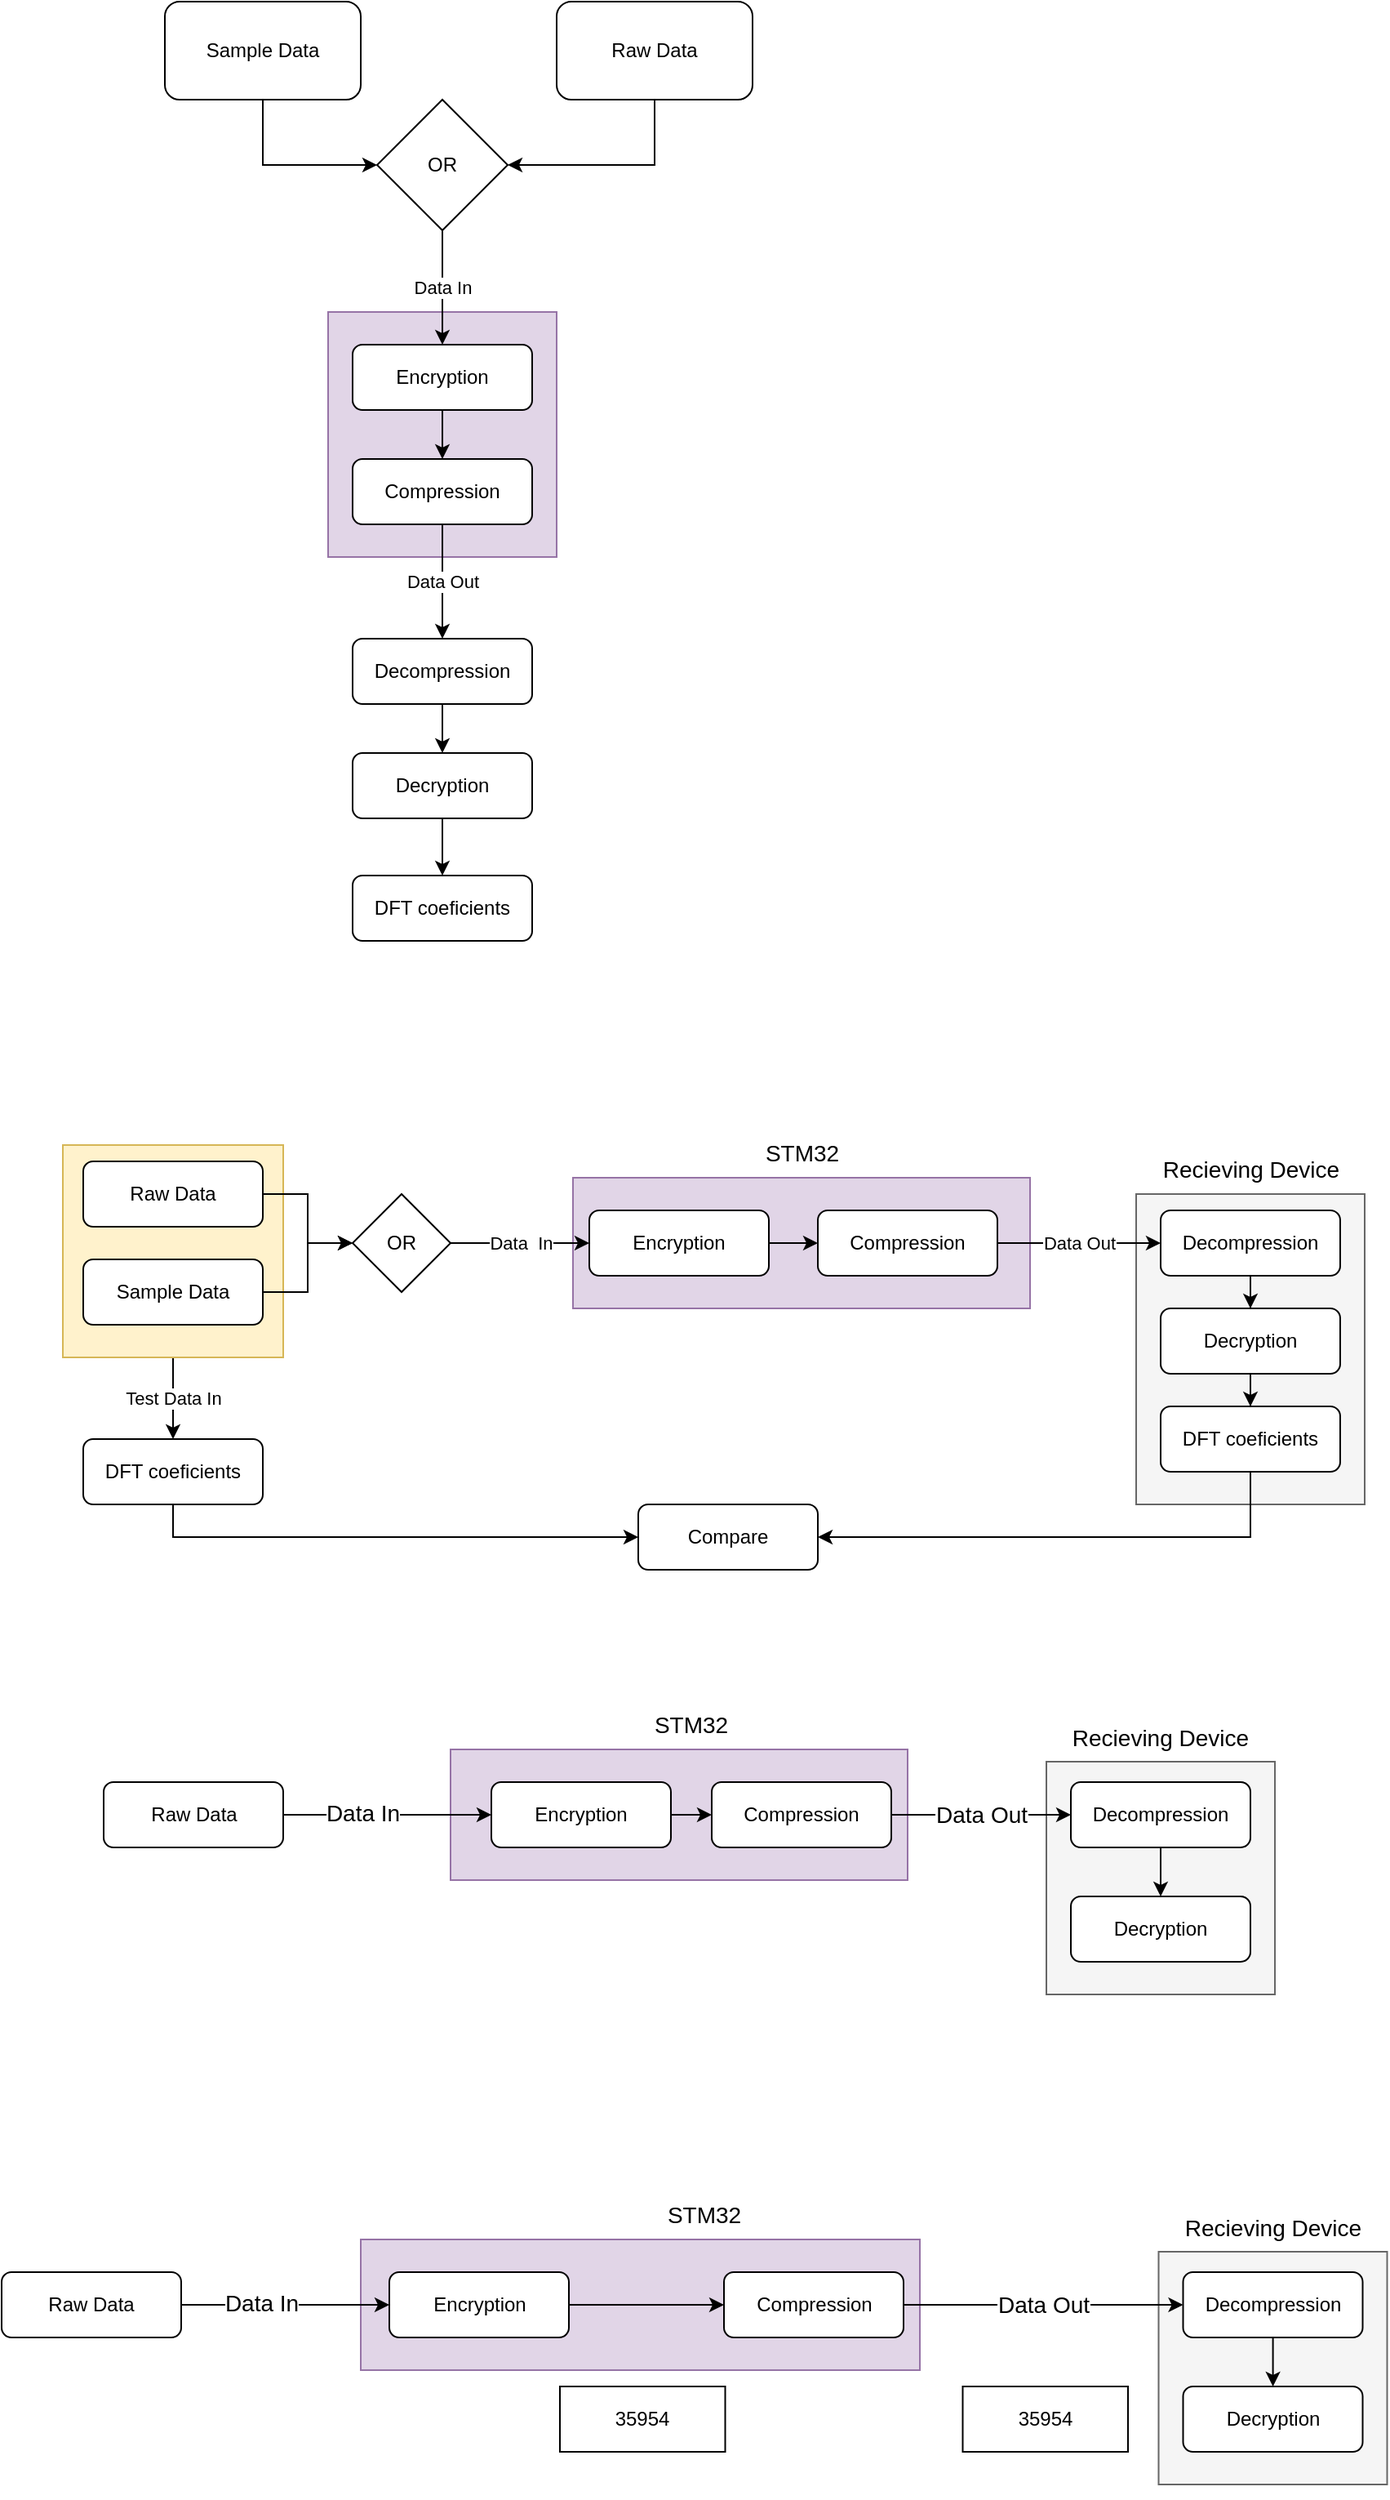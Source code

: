 <mxfile version="20.3.0" type="device"><diagram id="C5RBs43oDa-KdzZeNtuy" name="Page-1"><mxGraphModel dx="1865" dy="737" grid="1" gridSize="10" guides="1" tooltips="1" connect="1" arrows="1" fold="1" page="1" pageScale="1" pageWidth="827" pageHeight="1169" math="0" shadow="0"><root><mxCell id="WIyWlLk6GJQsqaUBKTNV-0"/><mxCell id="WIyWlLk6GJQsqaUBKTNV-1" parent="WIyWlLk6GJQsqaUBKTNV-0"/><mxCell id="NrsOA1CDiLKPng2PIToT-35" value="" style="rounded=0;whiteSpace=wrap;html=1;fillColor=#f5f5f5;strokeColor=#666666;fontColor=#333333;" parent="WIyWlLk6GJQsqaUBKTNV-1" vertex="1"><mxGeometry x="665" y="760" width="140" height="190" as="geometry"/></mxCell><mxCell id="NrsOA1CDiLKPng2PIToT-33" value="Test Data In" style="edgeStyle=orthogonalEdgeStyle;rounded=0;orthogonalLoop=1;jettySize=auto;html=1;" parent="WIyWlLk6GJQsqaUBKTNV-1" source="NrsOA1CDiLKPng2PIToT-32" target="NrsOA1CDiLKPng2PIToT-25" edge="1"><mxGeometry relative="1" as="geometry"/></mxCell><mxCell id="NrsOA1CDiLKPng2PIToT-32" value="" style="rounded=0;whiteSpace=wrap;html=1;fillColor=#fff2cc;strokeColor=#d6b656;" parent="WIyWlLk6GJQsqaUBKTNV-1" vertex="1"><mxGeometry x="7.5" y="730" width="135" height="130" as="geometry"/></mxCell><mxCell id="NrsOA1CDiLKPng2PIToT-22" value="" style="rounded=0;whiteSpace=wrap;html=1;fillColor=#e1d5e7;strokeColor=#9673a6;" parent="WIyWlLk6GJQsqaUBKTNV-1" vertex="1"><mxGeometry x="320" y="750" width="280" height="80" as="geometry"/></mxCell><mxCell id="uufWB_si7zKla6Z0AJVt-31" value="" style="rounded=0;whiteSpace=wrap;html=1;fillColor=#e1d5e7;strokeColor=#9673a6;" parent="WIyWlLk6GJQsqaUBKTNV-1" vertex="1"><mxGeometry x="170" y="220" width="140" height="150" as="geometry"/></mxCell><mxCell id="uufWB_si7zKla6Z0AJVt-25" value="" style="edgeStyle=orthogonalEdgeStyle;rounded=0;orthogonalLoop=1;jettySize=auto;html=1;" parent="WIyWlLk6GJQsqaUBKTNV-1" source="uufWB_si7zKla6Z0AJVt-0" target="uufWB_si7zKla6Z0AJVt-24" edge="1"><mxGeometry relative="1" as="geometry"/></mxCell><mxCell id="uufWB_si7zKla6Z0AJVt-0" value="Encryption" style="rounded=1;whiteSpace=wrap;html=1;" parent="WIyWlLk6GJQsqaUBKTNV-1" vertex="1"><mxGeometry x="185" y="240" width="110" height="40" as="geometry"/></mxCell><mxCell id="uufWB_si7zKla6Z0AJVt-17" style="edgeStyle=orthogonalEdgeStyle;rounded=0;orthogonalLoop=1;jettySize=auto;html=1;entryX=0;entryY=0.5;entryDx=0;entryDy=0;" parent="WIyWlLk6GJQsqaUBKTNV-1" source="uufWB_si7zKla6Z0AJVt-5" target="uufWB_si7zKla6Z0AJVt-16" edge="1"><mxGeometry relative="1" as="geometry"><Array as="points"><mxPoint x="130" y="130"/></Array></mxGeometry></mxCell><mxCell id="uufWB_si7zKla6Z0AJVt-5" value="Sample Data" style="rounded=1;whiteSpace=wrap;html=1;" parent="WIyWlLk6GJQsqaUBKTNV-1" vertex="1"><mxGeometry x="70" y="30" width="120" height="60" as="geometry"/></mxCell><mxCell id="uufWB_si7zKla6Z0AJVt-18" style="edgeStyle=orthogonalEdgeStyle;rounded=0;orthogonalLoop=1;jettySize=auto;html=1;entryX=1;entryY=0.5;entryDx=0;entryDy=0;" parent="WIyWlLk6GJQsqaUBKTNV-1" source="uufWB_si7zKla6Z0AJVt-15" target="uufWB_si7zKla6Z0AJVt-16" edge="1"><mxGeometry relative="1" as="geometry"><Array as="points"><mxPoint x="370" y="130"/></Array></mxGeometry></mxCell><mxCell id="uufWB_si7zKla6Z0AJVt-15" value="Raw Data" style="rounded=1;whiteSpace=wrap;html=1;" parent="WIyWlLk6GJQsqaUBKTNV-1" vertex="1"><mxGeometry x="310" y="30" width="120" height="60" as="geometry"/></mxCell><mxCell id="uufWB_si7zKla6Z0AJVt-19" value="Data In" style="edgeStyle=orthogonalEdgeStyle;rounded=0;orthogonalLoop=1;jettySize=auto;html=1;" parent="WIyWlLk6GJQsqaUBKTNV-1" source="uufWB_si7zKla6Z0AJVt-16" target="uufWB_si7zKla6Z0AJVt-0" edge="1"><mxGeometry relative="1" as="geometry"><Array as="points"><mxPoint x="240" y="180"/><mxPoint x="240" y="180"/></Array></mxGeometry></mxCell><mxCell id="uufWB_si7zKla6Z0AJVt-16" value="OR" style="rhombus;whiteSpace=wrap;html=1;fillColor=none;" parent="WIyWlLk6GJQsqaUBKTNV-1" vertex="1"><mxGeometry x="200" y="90" width="80" height="80" as="geometry"/></mxCell><mxCell id="uufWB_si7zKla6Z0AJVt-28" value="Data Out" style="edgeStyle=orthogonalEdgeStyle;rounded=0;orthogonalLoop=1;jettySize=auto;html=1;" parent="WIyWlLk6GJQsqaUBKTNV-1" source="uufWB_si7zKla6Z0AJVt-24" target="uufWB_si7zKla6Z0AJVt-27" edge="1"><mxGeometry relative="1" as="geometry"/></mxCell><mxCell id="uufWB_si7zKla6Z0AJVt-24" value="Compression" style="rounded=1;whiteSpace=wrap;html=1;" parent="WIyWlLk6GJQsqaUBKTNV-1" vertex="1"><mxGeometry x="185" y="310" width="110" height="40" as="geometry"/></mxCell><mxCell id="uufWB_si7zKla6Z0AJVt-34" value="" style="edgeStyle=orthogonalEdgeStyle;rounded=0;orthogonalLoop=1;jettySize=auto;html=1;" parent="WIyWlLk6GJQsqaUBKTNV-1" source="uufWB_si7zKla6Z0AJVt-27" target="uufWB_si7zKla6Z0AJVt-32" edge="1"><mxGeometry relative="1" as="geometry"/></mxCell><mxCell id="uufWB_si7zKla6Z0AJVt-27" value="Decompression" style="rounded=1;whiteSpace=wrap;html=1;" parent="WIyWlLk6GJQsqaUBKTNV-1" vertex="1"><mxGeometry x="185" y="420" width="110" height="40" as="geometry"/></mxCell><mxCell id="uufWB_si7zKla6Z0AJVt-36" value="" style="edgeStyle=orthogonalEdgeStyle;rounded=0;orthogonalLoop=1;jettySize=auto;html=1;" parent="WIyWlLk6GJQsqaUBKTNV-1" source="uufWB_si7zKla6Z0AJVt-32" target="uufWB_si7zKla6Z0AJVt-35" edge="1"><mxGeometry relative="1" as="geometry"/></mxCell><mxCell id="uufWB_si7zKla6Z0AJVt-32" value="Decryption" style="rounded=1;whiteSpace=wrap;html=1;" parent="WIyWlLk6GJQsqaUBKTNV-1" vertex="1"><mxGeometry x="185" y="490" width="110" height="40" as="geometry"/></mxCell><mxCell id="uufWB_si7zKla6Z0AJVt-35" value="DFT coeficients" style="rounded=1;whiteSpace=wrap;html=1;" parent="WIyWlLk6GJQsqaUBKTNV-1" vertex="1"><mxGeometry x="185" y="565" width="110" height="40" as="geometry"/></mxCell><mxCell id="NrsOA1CDiLKPng2PIToT-13" value="Data&amp;nbsp; In" style="edgeStyle=orthogonalEdgeStyle;rounded=0;orthogonalLoop=1;jettySize=auto;html=1;" parent="WIyWlLk6GJQsqaUBKTNV-1" source="NrsOA1CDiLKPng2PIToT-2" target="NrsOA1CDiLKPng2PIToT-3" edge="1"><mxGeometry relative="1" as="geometry"/></mxCell><mxCell id="NrsOA1CDiLKPng2PIToT-2" value="OR" style="rhombus;whiteSpace=wrap;html=1;fillColor=none;" parent="WIyWlLk6GJQsqaUBKTNV-1" vertex="1"><mxGeometry x="185" y="760" width="60" height="60" as="geometry"/></mxCell><mxCell id="NrsOA1CDiLKPng2PIToT-15" value="" style="edgeStyle=orthogonalEdgeStyle;rounded=0;orthogonalLoop=1;jettySize=auto;html=1;" parent="WIyWlLk6GJQsqaUBKTNV-1" source="NrsOA1CDiLKPng2PIToT-3" target="NrsOA1CDiLKPng2PIToT-9" edge="1"><mxGeometry relative="1" as="geometry"/></mxCell><mxCell id="NrsOA1CDiLKPng2PIToT-3" value="Encryption" style="rounded=1;whiteSpace=wrap;html=1;" parent="WIyWlLk6GJQsqaUBKTNV-1" vertex="1"><mxGeometry x="330" y="770" width="110" height="40" as="geometry"/></mxCell><mxCell id="NrsOA1CDiLKPng2PIToT-6" style="edgeStyle=orthogonalEdgeStyle;rounded=0;orthogonalLoop=1;jettySize=auto;html=1;entryX=0;entryY=0.5;entryDx=0;entryDy=0;" parent="WIyWlLk6GJQsqaUBKTNV-1" source="NrsOA1CDiLKPng2PIToT-4" target="NrsOA1CDiLKPng2PIToT-2" edge="1"><mxGeometry relative="1" as="geometry"/></mxCell><mxCell id="NrsOA1CDiLKPng2PIToT-4" value="Sample Data" style="rounded=1;whiteSpace=wrap;html=1;" parent="WIyWlLk6GJQsqaUBKTNV-1" vertex="1"><mxGeometry x="20" y="800" width="110" height="40" as="geometry"/></mxCell><mxCell id="NrsOA1CDiLKPng2PIToT-17" value="Data Out" style="edgeStyle=orthogonalEdgeStyle;rounded=0;orthogonalLoop=1;jettySize=auto;html=1;" parent="WIyWlLk6GJQsqaUBKTNV-1" source="NrsOA1CDiLKPng2PIToT-9" target="NrsOA1CDiLKPng2PIToT-10" edge="1"><mxGeometry relative="1" as="geometry"/></mxCell><mxCell id="NrsOA1CDiLKPng2PIToT-9" value="Compression" style="rounded=1;whiteSpace=wrap;html=1;" parent="WIyWlLk6GJQsqaUBKTNV-1" vertex="1"><mxGeometry x="470" y="770" width="110" height="40" as="geometry"/></mxCell><mxCell id="NrsOA1CDiLKPng2PIToT-20" value="" style="edgeStyle=orthogonalEdgeStyle;rounded=0;orthogonalLoop=1;jettySize=auto;html=1;" parent="WIyWlLk6GJQsqaUBKTNV-1" source="NrsOA1CDiLKPng2PIToT-10" target="NrsOA1CDiLKPng2PIToT-11" edge="1"><mxGeometry relative="1" as="geometry"/></mxCell><mxCell id="NrsOA1CDiLKPng2PIToT-10" value="Decompression" style="rounded=1;whiteSpace=wrap;html=1;" parent="WIyWlLk6GJQsqaUBKTNV-1" vertex="1"><mxGeometry x="680" y="770" width="110" height="40" as="geometry"/></mxCell><mxCell id="NrsOA1CDiLKPng2PIToT-21" value="" style="edgeStyle=orthogonalEdgeStyle;rounded=0;orthogonalLoop=1;jettySize=auto;html=1;" parent="WIyWlLk6GJQsqaUBKTNV-1" source="NrsOA1CDiLKPng2PIToT-11" target="NrsOA1CDiLKPng2PIToT-12" edge="1"><mxGeometry relative="1" as="geometry"/></mxCell><mxCell id="NrsOA1CDiLKPng2PIToT-11" value="Decryption" style="rounded=1;whiteSpace=wrap;html=1;" parent="WIyWlLk6GJQsqaUBKTNV-1" vertex="1"><mxGeometry x="680" y="830" width="110" height="40" as="geometry"/></mxCell><mxCell id="NrsOA1CDiLKPng2PIToT-31" style="edgeStyle=orthogonalEdgeStyle;rounded=0;orthogonalLoop=1;jettySize=auto;html=1;entryX=1;entryY=0.5;entryDx=0;entryDy=0;" parent="WIyWlLk6GJQsqaUBKTNV-1" source="NrsOA1CDiLKPng2PIToT-12" target="NrsOA1CDiLKPng2PIToT-28" edge="1"><mxGeometry relative="1" as="geometry"><Array as="points"><mxPoint x="735" y="970"/></Array></mxGeometry></mxCell><mxCell id="NrsOA1CDiLKPng2PIToT-12" value="DFT coeficients" style="rounded=1;whiteSpace=wrap;html=1;" parent="WIyWlLk6GJQsqaUBKTNV-1" vertex="1"><mxGeometry x="680" y="890" width="110" height="40" as="geometry"/></mxCell><mxCell id="NrsOA1CDiLKPng2PIToT-16" style="edgeStyle=orthogonalEdgeStyle;rounded=0;orthogonalLoop=1;jettySize=auto;html=1;exitX=0.5;exitY=1;exitDx=0;exitDy=0;" parent="WIyWlLk6GJQsqaUBKTNV-1" source="NrsOA1CDiLKPng2PIToT-12" target="NrsOA1CDiLKPng2PIToT-12" edge="1"><mxGeometry relative="1" as="geometry"/></mxCell><mxCell id="NrsOA1CDiLKPng2PIToT-24" style="edgeStyle=orthogonalEdgeStyle;rounded=0;orthogonalLoop=1;jettySize=auto;html=1;entryX=0;entryY=0.5;entryDx=0;entryDy=0;" parent="WIyWlLk6GJQsqaUBKTNV-1" source="NrsOA1CDiLKPng2PIToT-23" target="NrsOA1CDiLKPng2PIToT-2" edge="1"><mxGeometry relative="1" as="geometry"/></mxCell><mxCell id="NrsOA1CDiLKPng2PIToT-23" value="Raw Data" style="rounded=1;whiteSpace=wrap;html=1;" parent="WIyWlLk6GJQsqaUBKTNV-1" vertex="1"><mxGeometry x="20" y="740" width="110" height="40" as="geometry"/></mxCell><mxCell id="NrsOA1CDiLKPng2PIToT-30" value="" style="edgeStyle=orthogonalEdgeStyle;rounded=0;orthogonalLoop=1;jettySize=auto;html=1;entryX=0;entryY=0.5;entryDx=0;entryDy=0;" parent="WIyWlLk6GJQsqaUBKTNV-1" source="NrsOA1CDiLKPng2PIToT-25" target="NrsOA1CDiLKPng2PIToT-28" edge="1"><mxGeometry relative="1" as="geometry"><mxPoint x="75" y="1010" as="targetPoint"/><Array as="points"><mxPoint x="75" y="970"/></Array></mxGeometry></mxCell><mxCell id="NrsOA1CDiLKPng2PIToT-25" value="DFT coeficients" style="rounded=1;whiteSpace=wrap;html=1;" parent="WIyWlLk6GJQsqaUBKTNV-1" vertex="1"><mxGeometry x="20" y="910" width="110" height="40" as="geometry"/></mxCell><mxCell id="NrsOA1CDiLKPng2PIToT-28" value="Compare" style="rounded=1;whiteSpace=wrap;html=1;" parent="WIyWlLk6GJQsqaUBKTNV-1" vertex="1"><mxGeometry x="360" y="950" width="110" height="40" as="geometry"/></mxCell><mxCell id="NrsOA1CDiLKPng2PIToT-36" value="Recieving&amp;nbsp;Device" style="text;html=1;strokeColor=none;fillColor=none;align=center;verticalAlign=middle;whiteSpace=wrap;rounded=0;strokeWidth=1;fontSize=14;" parent="WIyWlLk6GJQsqaUBKTNV-1" vertex="1"><mxGeometry x="678.75" y="730" width="112.5" height="30" as="geometry"/></mxCell><mxCell id="NrsOA1CDiLKPng2PIToT-47" value="" style="rounded=0;whiteSpace=wrap;html=1;fillColor=#f5f5f5;strokeColor=#666666;fontColor=#333333;" parent="WIyWlLk6GJQsqaUBKTNV-1" vertex="1"><mxGeometry x="610" y="1107.5" width="140" height="142.5" as="geometry"/></mxCell><mxCell id="NrsOA1CDiLKPng2PIToT-48" value="" style="rounded=0;whiteSpace=wrap;html=1;fillColor=#e1d5e7;strokeColor=#9673a6;" parent="WIyWlLk6GJQsqaUBKTNV-1" vertex="1"><mxGeometry x="245" y="1100" width="280" height="80" as="geometry"/></mxCell><mxCell id="NrsOA1CDiLKPng2PIToT-61" value="" style="edgeStyle=orthogonalEdgeStyle;rounded=0;orthogonalLoop=1;jettySize=auto;html=1;fontSize=14;" parent="WIyWlLk6GJQsqaUBKTNV-1" source="NrsOA1CDiLKPng2PIToT-51" target="NrsOA1CDiLKPng2PIToT-52" edge="1"><mxGeometry relative="1" as="geometry"/></mxCell><mxCell id="NrsOA1CDiLKPng2PIToT-51" value="Encryption" style="rounded=1;whiteSpace=wrap;html=1;" parent="WIyWlLk6GJQsqaUBKTNV-1" vertex="1"><mxGeometry x="270" y="1120" width="110" height="40" as="geometry"/></mxCell><mxCell id="NrsOA1CDiLKPng2PIToT-65" value="Data Out" style="edgeStyle=orthogonalEdgeStyle;rounded=0;orthogonalLoop=1;jettySize=auto;html=1;fontSize=14;" parent="WIyWlLk6GJQsqaUBKTNV-1" source="NrsOA1CDiLKPng2PIToT-52" target="NrsOA1CDiLKPng2PIToT-53" edge="1"><mxGeometry relative="1" as="geometry"/></mxCell><mxCell id="NrsOA1CDiLKPng2PIToT-52" value="Compression" style="rounded=1;whiteSpace=wrap;html=1;" parent="WIyWlLk6GJQsqaUBKTNV-1" vertex="1"><mxGeometry x="405" y="1120" width="110" height="40" as="geometry"/></mxCell><mxCell id="NrsOA1CDiLKPng2PIToT-66" value="" style="edgeStyle=orthogonalEdgeStyle;rounded=0;orthogonalLoop=1;jettySize=auto;html=1;fontSize=14;" parent="WIyWlLk6GJQsqaUBKTNV-1" source="NrsOA1CDiLKPng2PIToT-53" target="NrsOA1CDiLKPng2PIToT-54" edge="1"><mxGeometry relative="1" as="geometry"/></mxCell><mxCell id="NrsOA1CDiLKPng2PIToT-53" value="Decompression" style="rounded=1;whiteSpace=wrap;html=1;" parent="WIyWlLk6GJQsqaUBKTNV-1" vertex="1"><mxGeometry x="625" y="1120" width="110" height="40" as="geometry"/></mxCell><mxCell id="NrsOA1CDiLKPng2PIToT-54" value="Decryption" style="rounded=1;whiteSpace=wrap;html=1;" parent="WIyWlLk6GJQsqaUBKTNV-1" vertex="1"><mxGeometry x="625" y="1190" width="110" height="40" as="geometry"/></mxCell><mxCell id="NrsOA1CDiLKPng2PIToT-59" value="" style="edgeStyle=orthogonalEdgeStyle;rounded=0;orthogonalLoop=1;jettySize=auto;html=1;fontSize=14;" parent="WIyWlLk6GJQsqaUBKTNV-1" source="NrsOA1CDiLKPng2PIToT-57" target="NrsOA1CDiLKPng2PIToT-51" edge="1"><mxGeometry relative="1" as="geometry"/></mxCell><mxCell id="NrsOA1CDiLKPng2PIToT-60" value="Data In" style="edgeLabel;html=1;align=center;verticalAlign=middle;resizable=0;points=[];fontSize=14;" parent="NrsOA1CDiLKPng2PIToT-59" vertex="1" connectable="0"><mxGeometry x="-0.236" y="1" relative="1" as="geometry"><mxPoint as="offset"/></mxGeometry></mxCell><mxCell id="NrsOA1CDiLKPng2PIToT-57" value="Raw Data" style="rounded=1;whiteSpace=wrap;html=1;" parent="WIyWlLk6GJQsqaUBKTNV-1" vertex="1"><mxGeometry x="32.5" y="1120" width="110" height="40" as="geometry"/></mxCell><mxCell id="NrsOA1CDiLKPng2PIToT-68" style="edgeStyle=orthogonalEdgeStyle;rounded=0;orthogonalLoop=1;jettySize=auto;html=1;exitX=0.5;exitY=1;exitDx=0;exitDy=0;fontSize=14;" parent="WIyWlLk6GJQsqaUBKTNV-1" source="NrsOA1CDiLKPng2PIToT-47" target="NrsOA1CDiLKPng2PIToT-47" edge="1"><mxGeometry relative="1" as="geometry"/></mxCell><mxCell id="NrsOA1CDiLKPng2PIToT-70" value="STM32" style="text;html=1;strokeColor=none;fillColor=none;align=center;verticalAlign=middle;whiteSpace=wrap;rounded=0;strokeWidth=1;fontSize=14;" parent="WIyWlLk6GJQsqaUBKTNV-1" vertex="1"><mxGeometry x="422.5" y="720" width="75" height="30" as="geometry"/></mxCell><mxCell id="NrsOA1CDiLKPng2PIToT-71" value="STM32" style="text;html=1;strokeColor=none;fillColor=none;align=center;verticalAlign=middle;whiteSpace=wrap;rounded=0;strokeWidth=1;fontSize=14;" parent="WIyWlLk6GJQsqaUBKTNV-1" vertex="1"><mxGeometry x="355" y="1070" width="75" height="30" as="geometry"/></mxCell><mxCell id="zOJT9hf5p0lEeEOQAB2Y-0" value="Recieving&amp;nbsp;Device" style="text;html=1;strokeColor=none;fillColor=none;align=center;verticalAlign=middle;whiteSpace=wrap;rounded=0;strokeWidth=1;fontSize=14;" parent="WIyWlLk6GJQsqaUBKTNV-1" vertex="1"><mxGeometry x="610" y="1077.5" width="140" height="30" as="geometry"/></mxCell><mxCell id="9BMhOr2odMGwDaYXSk78-0" value="" style="rounded=0;whiteSpace=wrap;html=1;fillColor=#f5f5f5;strokeColor=#666666;fontColor=#333333;" vertex="1" parent="WIyWlLk6GJQsqaUBKTNV-1"><mxGeometry x="678.75" y="1407.5" width="140" height="142.5" as="geometry"/></mxCell><mxCell id="9BMhOr2odMGwDaYXSk78-1" value="" style="rounded=0;whiteSpace=wrap;html=1;fillColor=#e1d5e7;strokeColor=#9673a6;" vertex="1" parent="WIyWlLk6GJQsqaUBKTNV-1"><mxGeometry x="190" y="1400" width="342.5" height="80" as="geometry"/></mxCell><mxCell id="9BMhOr2odMGwDaYXSk78-2" value="" style="edgeStyle=orthogonalEdgeStyle;rounded=0;orthogonalLoop=1;jettySize=auto;html=1;fontSize=14;entryX=0;entryY=0.5;entryDx=0;entryDy=0;" edge="1" parent="WIyWlLk6GJQsqaUBKTNV-1" source="9BMhOr2odMGwDaYXSk78-3" target="9BMhOr2odMGwDaYXSk78-5"><mxGeometry relative="1" as="geometry"><mxPoint x="342.5" y="1440" as="targetPoint"/></mxGeometry></mxCell><mxCell id="9BMhOr2odMGwDaYXSk78-3" value="Encryption" style="rounded=1;whiteSpace=wrap;html=1;" vertex="1" parent="WIyWlLk6GJQsqaUBKTNV-1"><mxGeometry x="207.5" y="1420" width="110" height="40" as="geometry"/></mxCell><mxCell id="9BMhOr2odMGwDaYXSk78-4" value="Data Out" style="edgeStyle=orthogonalEdgeStyle;rounded=0;orthogonalLoop=1;jettySize=auto;html=1;fontSize=14;" edge="1" parent="WIyWlLk6GJQsqaUBKTNV-1" source="9BMhOr2odMGwDaYXSk78-5" target="9BMhOr2odMGwDaYXSk78-7"><mxGeometry relative="1" as="geometry"/></mxCell><mxCell id="9BMhOr2odMGwDaYXSk78-5" value="Compression" style="rounded=1;whiteSpace=wrap;html=1;" vertex="1" parent="WIyWlLk6GJQsqaUBKTNV-1"><mxGeometry x="412.5" y="1420" width="110" height="40" as="geometry"/></mxCell><mxCell id="9BMhOr2odMGwDaYXSk78-6" value="" style="edgeStyle=orthogonalEdgeStyle;rounded=0;orthogonalLoop=1;jettySize=auto;html=1;fontSize=14;" edge="1" parent="WIyWlLk6GJQsqaUBKTNV-1" source="9BMhOr2odMGwDaYXSk78-7" target="9BMhOr2odMGwDaYXSk78-8"><mxGeometry relative="1" as="geometry"/></mxCell><mxCell id="9BMhOr2odMGwDaYXSk78-7" value="Decompression" style="rounded=1;whiteSpace=wrap;html=1;" vertex="1" parent="WIyWlLk6GJQsqaUBKTNV-1"><mxGeometry x="693.75" y="1420" width="110" height="40" as="geometry"/></mxCell><mxCell id="9BMhOr2odMGwDaYXSk78-8" value="Decryption" style="rounded=1;whiteSpace=wrap;html=1;" vertex="1" parent="WIyWlLk6GJQsqaUBKTNV-1"><mxGeometry x="693.75" y="1490" width="110" height="40" as="geometry"/></mxCell><mxCell id="9BMhOr2odMGwDaYXSk78-9" value="" style="edgeStyle=orthogonalEdgeStyle;rounded=0;orthogonalLoop=1;jettySize=auto;html=1;fontSize=14;" edge="1" parent="WIyWlLk6GJQsqaUBKTNV-1" source="9BMhOr2odMGwDaYXSk78-11" target="9BMhOr2odMGwDaYXSk78-3"><mxGeometry relative="1" as="geometry"/></mxCell><mxCell id="9BMhOr2odMGwDaYXSk78-10" value="Data In" style="edgeLabel;html=1;align=center;verticalAlign=middle;resizable=0;points=[];fontSize=14;" vertex="1" connectable="0" parent="9BMhOr2odMGwDaYXSk78-9"><mxGeometry x="-0.236" y="1" relative="1" as="geometry"><mxPoint as="offset"/></mxGeometry></mxCell><mxCell id="9BMhOr2odMGwDaYXSk78-11" value="Raw Data" style="rounded=1;whiteSpace=wrap;html=1;" vertex="1" parent="WIyWlLk6GJQsqaUBKTNV-1"><mxGeometry x="-30" y="1420" width="110" height="40" as="geometry"/></mxCell><mxCell id="9BMhOr2odMGwDaYXSk78-12" style="edgeStyle=orthogonalEdgeStyle;rounded=0;orthogonalLoop=1;jettySize=auto;html=1;exitX=0.5;exitY=1;exitDx=0;exitDy=0;fontSize=14;" edge="1" parent="WIyWlLk6GJQsqaUBKTNV-1" source="9BMhOr2odMGwDaYXSk78-0" target="9BMhOr2odMGwDaYXSk78-0"><mxGeometry relative="1" as="geometry"/></mxCell><mxCell id="9BMhOr2odMGwDaYXSk78-13" value="STM32" style="text;html=1;strokeColor=none;fillColor=none;align=center;verticalAlign=middle;whiteSpace=wrap;rounded=0;strokeWidth=1;fontSize=14;" vertex="1" parent="WIyWlLk6GJQsqaUBKTNV-1"><mxGeometry x="362.5" y="1370" width="75" height="30" as="geometry"/></mxCell><mxCell id="9BMhOr2odMGwDaYXSk78-14" value="Recieving&amp;nbsp;Device" style="text;html=1;strokeColor=none;fillColor=none;align=center;verticalAlign=middle;whiteSpace=wrap;rounded=0;strokeWidth=1;fontSize=14;" vertex="1" parent="WIyWlLk6GJQsqaUBKTNV-1"><mxGeometry x="678.75" y="1377.5" width="140" height="30" as="geometry"/></mxCell><mxCell id="9BMhOr2odMGwDaYXSk78-19" value="35954" style="rounded=0;whiteSpace=wrap;html=1;" vertex="1" parent="WIyWlLk6GJQsqaUBKTNV-1"><mxGeometry x="558.75" y="1490" width="101.25" height="40" as="geometry"/></mxCell><mxCell id="9BMhOr2odMGwDaYXSk78-20" value="35954" style="rounded=0;whiteSpace=wrap;html=1;" vertex="1" parent="WIyWlLk6GJQsqaUBKTNV-1"><mxGeometry x="312" y="1490" width="101.25" height="40" as="geometry"/></mxCell></root></mxGraphModel></diagram></mxfile>